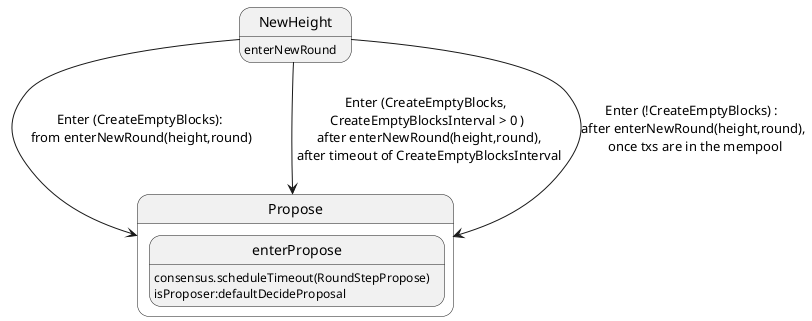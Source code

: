 @startuml
state NewHeight : enterNewRound
NewHeight --> Propose : Enter (CreateEmptyBlocks):\n from enterNewRound(height,round)
NewHeight --> Propose : Enter (CreateEmptyBlocks, \n CreateEmptyBlocksInterval > 0 ) \n after enterNewRound(height,round),\n after timeout of CreateEmptyBlocksInterval
NewHeight --> Propose : Enter (!CreateEmptyBlocks) : \nafter enterNewRound(height,round),\n once txs are in the mempool
state Propose {
state enterPropose: consensus.scheduleTimeout(RoundStepPropose)\nisProposer:defaultDecideProposal
}
@enduml